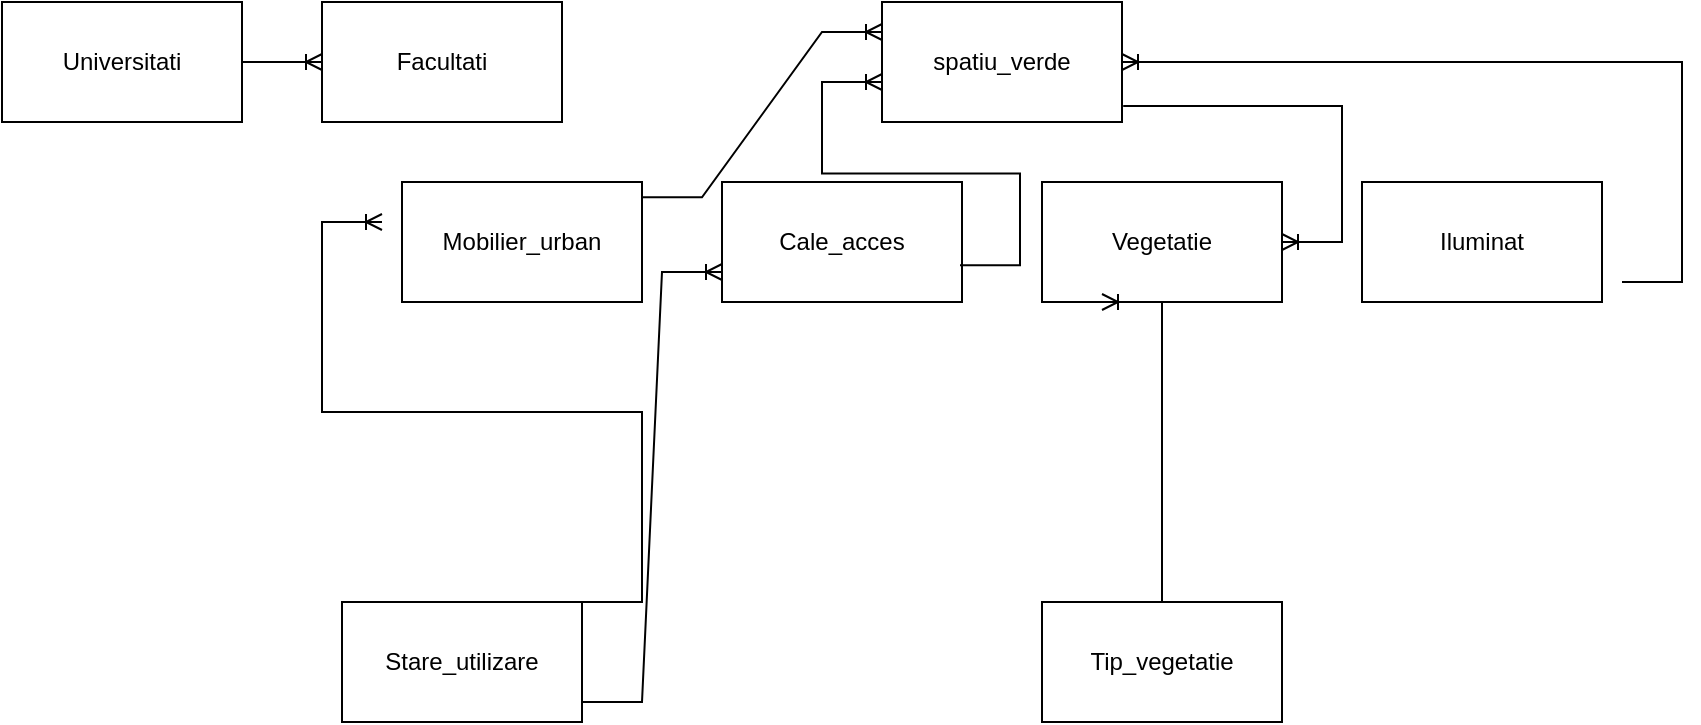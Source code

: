 <mxfile version="24.8.6">
  <diagram name="Pagină-1" id="ZyHIl078YkTWssfnQzEF">
    <mxGraphModel dx="1877" dy="1734" grid="1" gridSize="10" guides="1" tooltips="1" connect="1" arrows="1" fold="1" page="1" pageScale="1" pageWidth="827" pageHeight="1169" math="0" shadow="0">
      <root>
        <mxCell id="0" />
        <mxCell id="1" parent="0" />
        <mxCell id="2_KjIKZuuomkbfnC0Sye-1" value="spatiu_verde" style="rounded=0;whiteSpace=wrap;html=1;" vertex="1" parent="1">
          <mxGeometry x="400" y="-140" width="120" height="60" as="geometry" />
        </mxCell>
        <mxCell id="2_KjIKZuuomkbfnC0Sye-2" value="Universitati" style="rounded=0;whiteSpace=wrap;html=1;" vertex="1" parent="1">
          <mxGeometry x="-40" y="-140" width="120" height="60" as="geometry" />
        </mxCell>
        <mxCell id="2_KjIKZuuomkbfnC0Sye-3" value="Facultati" style="rounded=0;whiteSpace=wrap;html=1;" vertex="1" parent="1">
          <mxGeometry x="120" y="-140" width="120" height="60" as="geometry" />
        </mxCell>
        <mxCell id="2_KjIKZuuomkbfnC0Sye-4" value="Vegetatie" style="rounded=0;whiteSpace=wrap;html=1;" vertex="1" parent="1">
          <mxGeometry x="480" y="-50" width="120" height="60" as="geometry" />
        </mxCell>
        <mxCell id="2_KjIKZuuomkbfnC0Sye-5" value="Tip_vegetatie" style="rounded=0;whiteSpace=wrap;html=1;" vertex="1" parent="1">
          <mxGeometry x="480" y="160" width="120" height="60" as="geometry" />
        </mxCell>
        <mxCell id="2_KjIKZuuomkbfnC0Sye-6" value="Mobilier_urban" style="rounded=0;whiteSpace=wrap;html=1;" vertex="1" parent="1">
          <mxGeometry x="160" y="-50" width="120" height="60" as="geometry" />
        </mxCell>
        <mxCell id="2_KjIKZuuomkbfnC0Sye-7" value="Cale_acces" style="rounded=0;whiteSpace=wrap;html=1;" vertex="1" parent="1">
          <mxGeometry x="320" y="-50" width="120" height="60" as="geometry" />
        </mxCell>
        <mxCell id="2_KjIKZuuomkbfnC0Sye-8" value="Iluminat" style="rounded=0;whiteSpace=wrap;html=1;" vertex="1" parent="1">
          <mxGeometry x="640" y="-50" width="120" height="60" as="geometry" />
        </mxCell>
        <mxCell id="2_KjIKZuuomkbfnC0Sye-9" value="" style="edgeStyle=entityRelationEdgeStyle;fontSize=12;html=1;endArrow=ERoneToMany;rounded=0;entryX=0;entryY=0.25;entryDx=0;entryDy=0;" edge="1" parent="1" target="2_KjIKZuuomkbfnC0Sye-1">
          <mxGeometry width="100" height="100" relative="1" as="geometry">
            <mxPoint x="280" y="-42.38" as="sourcePoint" />
            <mxPoint x="390" y="-120" as="targetPoint" />
          </mxGeometry>
        </mxCell>
        <mxCell id="2_KjIKZuuomkbfnC0Sye-10" value="" style="edgeStyle=entityRelationEdgeStyle;fontSize=12;html=1;endArrow=ERoneToMany;rounded=0;" edge="1" parent="1">
          <mxGeometry width="100" height="100" relative="1" as="geometry">
            <mxPoint x="439" y="-8.38" as="sourcePoint" />
            <mxPoint x="400" y="-100" as="targetPoint" />
            <Array as="points">
              <mxPoint x="459" y="-50" />
              <mxPoint x="470" y="-20" />
              <mxPoint x="459" y="20" />
              <mxPoint x="420" y="-70" />
              <mxPoint x="420" y="-70" />
              <mxPoint x="449" y="-50" />
              <mxPoint x="449" y="-40" />
            </Array>
          </mxGeometry>
        </mxCell>
        <mxCell id="2_KjIKZuuomkbfnC0Sye-11" value="" style="edgeStyle=entityRelationEdgeStyle;fontSize=12;html=1;endArrow=ERoneToMany;rounded=0;" edge="1" parent="1" source="2_KjIKZuuomkbfnC0Sye-2" target="2_KjIKZuuomkbfnC0Sye-3">
          <mxGeometry width="100" height="100" relative="1" as="geometry">
            <mxPoint x="90" y="-100" as="sourcePoint" />
            <mxPoint x="180" y="-200" as="targetPoint" />
          </mxGeometry>
        </mxCell>
        <mxCell id="2_KjIKZuuomkbfnC0Sye-12" value="" style="edgeStyle=entityRelationEdgeStyle;fontSize=12;html=1;endArrow=ERoneToMany;rounded=0;exitX=1.005;exitY=0.867;exitDx=0;exitDy=0;exitPerimeter=0;" edge="1" parent="1" source="2_KjIKZuuomkbfnC0Sye-1" target="2_KjIKZuuomkbfnC0Sye-4">
          <mxGeometry width="100" height="100" relative="1" as="geometry">
            <mxPoint x="500" y="-40" as="sourcePoint" />
            <mxPoint x="620" y="-80" as="targetPoint" />
          </mxGeometry>
        </mxCell>
        <mxCell id="2_KjIKZuuomkbfnC0Sye-13" value="" style="edgeStyle=entityRelationEdgeStyle;fontSize=12;html=1;endArrow=ERoneToMany;rounded=0;" edge="1" parent="1" target="2_KjIKZuuomkbfnC0Sye-1">
          <mxGeometry width="100" height="100" relative="1" as="geometry">
            <mxPoint x="770" as="sourcePoint" />
            <mxPoint x="560.0" y="-150.0" as="targetPoint" />
            <Array as="points">
              <mxPoint x="952.2" y="-101.62" />
            </Array>
          </mxGeometry>
        </mxCell>
        <mxCell id="2_KjIKZuuomkbfnC0Sye-14" value="" style="edgeStyle=entityRelationEdgeStyle;fontSize=12;html=1;endArrow=ERoneToMany;rounded=0;exitX=0.75;exitY=0;exitDx=0;exitDy=0;entryX=0.25;entryY=1;entryDx=0;entryDy=0;" edge="1" parent="1" source="2_KjIKZuuomkbfnC0Sye-5" target="2_KjIKZuuomkbfnC0Sye-4">
          <mxGeometry width="100" height="100" relative="1" as="geometry">
            <mxPoint x="739.8" y="188.02" as="sourcePoint" />
            <mxPoint x="550" y="30" as="targetPoint" />
            <Array as="points">
              <mxPoint x="749.8" y="128.02" />
              <mxPoint x="659.8" y="118.02" />
              <mxPoint x="679.8" y="118.02" />
              <mxPoint x="669.8" y="78.02" />
              <mxPoint x="749.8" y="128.02" />
            </Array>
          </mxGeometry>
        </mxCell>
        <mxCell id="2_KjIKZuuomkbfnC0Sye-15" value="Stare_utilizare" style="rounded=0;whiteSpace=wrap;html=1;" vertex="1" parent="1">
          <mxGeometry x="130" y="160" width="120" height="60" as="geometry" />
        </mxCell>
        <mxCell id="2_KjIKZuuomkbfnC0Sye-16" value="" style="edgeStyle=entityRelationEdgeStyle;fontSize=12;html=1;endArrow=ERoneToMany;rounded=0;exitX=1;exitY=0;exitDx=0;exitDy=0;" edge="1" parent="1" source="2_KjIKZuuomkbfnC0Sye-15">
          <mxGeometry width="100" height="100" relative="1" as="geometry">
            <mxPoint x="180" y="260" as="sourcePoint" />
            <mxPoint x="150" y="-30" as="targetPoint" />
            <Array as="points">
              <mxPoint x="220" y="220" />
              <mxPoint x="250" y="150" />
              <mxPoint x="250" y="90" />
              <mxPoint x="-388.56" y="30" />
            </Array>
          </mxGeometry>
        </mxCell>
        <mxCell id="2_KjIKZuuomkbfnC0Sye-17" value="" style="edgeStyle=entityRelationEdgeStyle;fontSize=12;html=1;endArrow=ERoneToMany;rounded=0;entryX=0;entryY=0.75;entryDx=0;entryDy=0;" edge="1" parent="1" target="2_KjIKZuuomkbfnC0Sye-7">
          <mxGeometry width="100" height="100" relative="1" as="geometry">
            <mxPoint x="250" y="210" as="sourcePoint" />
            <mxPoint x="310" y="-10" as="targetPoint" />
            <Array as="points">
              <mxPoint x="160" y="-40" />
              <mxPoint x="330" y="100" />
              <mxPoint x="330" y="110" />
            </Array>
          </mxGeometry>
        </mxCell>
      </root>
    </mxGraphModel>
  </diagram>
</mxfile>
